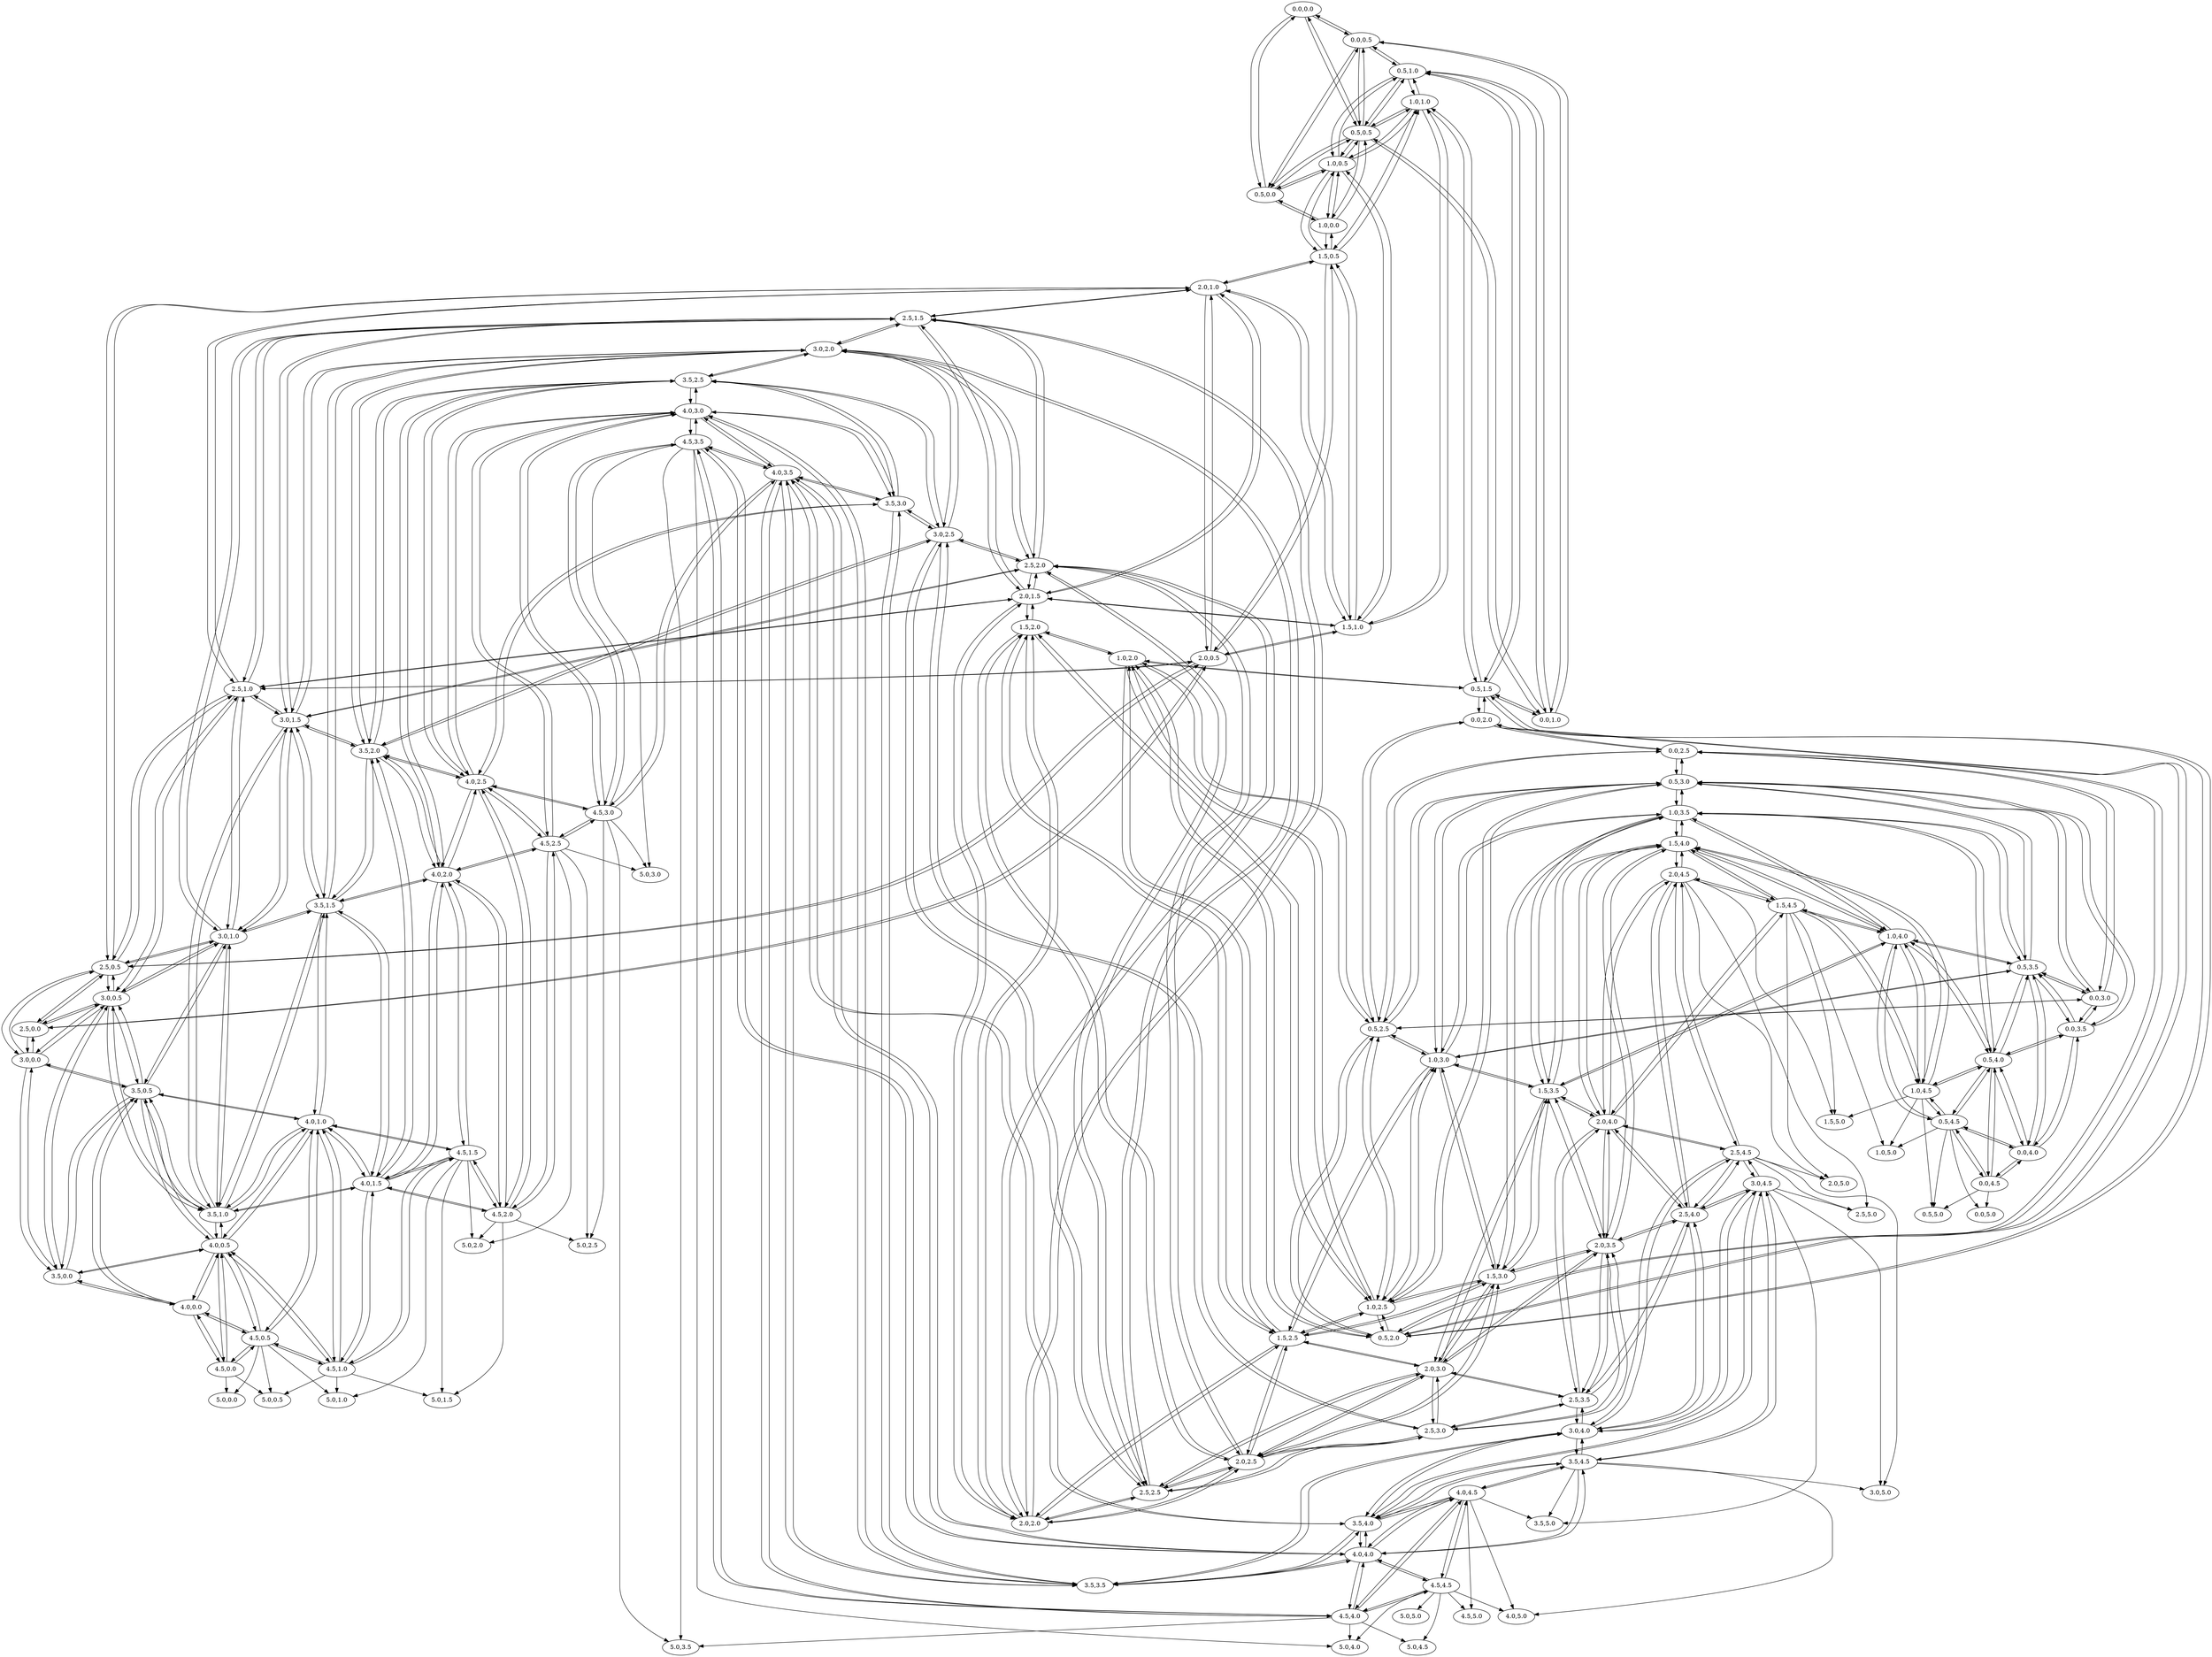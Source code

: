 // Mapa
digraph {
	"50,50" [label="0.0,0.0"]
	"50,55" [label="0.0,0.5"]
	"50,60" [label="0.0,1.0"]
	"50,70" [label="0.0,2.0"]
	"50,75" [label="0.0,2.5"]
	"50,80" [label="0.0,3.0"]
	"50,85" [label="0.0,3.5"]
	"50,90" [label="0.0,4.0"]
	"50,95" [label="0.0,4.5"]
	"50,100" [label="0.0,5.0"]
	"55,50" [label="0.5,0.0"]
	"55,55" [label="0.5,0.5"]
	"55,60" [label="0.5,1.0"]
	"55,65" [label="0.5,1.5"]
	"55,70" [label="0.5,2.0"]
	"55,75" [label="0.5,2.5"]
	"55,80" [label="0.5,3.0"]
	"55,85" [label="0.5,3.5"]
	"55,90" [label="0.5,4.0"]
	"55,95" [label="0.5,4.5"]
	"55,100" [label="0.5,5.0"]
	"60,50" [label="1.0,0.0"]
	"60,55" [label="1.0,0.5"]
	"60,60" [label="1.0,1.0"]
	"60,70" [label="1.0,2.0"]
	"60,75" [label="1.0,2.5"]
	"60,80" [label="1.0,3.0"]
	"60,85" [label="1.0,3.5"]
	"60,90" [label="1.0,4.0"]
	"60,95" [label="1.0,4.5"]
	"60,100" [label="1.0,5.0"]
	"65,55" [label="1.5,0.5"]
	"65,60" [label="1.5,1.0"]
	"65,70" [label="1.5,2.0"]
	"65,75" [label="1.5,2.5"]
	"65,80" [label="1.5,3.0"]
	"65,85" [label="1.5,3.5"]
	"65,90" [label="1.5,4.0"]
	"65,95" [label="1.5,4.5"]
	"65,100" [label="1.5,5.0"]
	"70,55" [label="2.0,0.5"]
	"70,60" [label="2.0,1.0"]
	"70,65" [label="2.0,1.5"]
	"70,70" [label="2.0,2.0"]
	"70,75" [label="2.0,2.5"]
	"70,80" [label="2.0,3.0"]
	"70,85" [label="2.0,3.5"]
	"70,90" [label="2.0,4.0"]
	"70,95" [label="2.0,4.5"]
	"70,100" [label="2.0,5.0"]
	"75,50" [label="2.5,0.0"]
	"75,55" [label="2.5,0.5"]
	"75,60" [label="2.5,1.0"]
	"75,65" [label="2.5,1.5"]
	"75,70" [label="2.5,2.0"]
	"75,75" [label="2.5,2.5"]
	"75,80" [label="2.5,3.0"]
	"75,85" [label="2.5,3.5"]
	"75,90" [label="2.5,4.0"]
	"75,95" [label="2.5,4.5"]
	"75,100" [label="2.5,5.0"]
	"80,50" [label="3.0,0.0"]
	"80,55" [label="3.0,0.5"]
	"80,60" [label="3.0,1.0"]
	"80,65" [label="3.0,1.5"]
	"80,70" [label="3.0,2.0"]
	"80,75" [label="3.0,2.5"]
	"80,90" [label="3.0,4.0"]
	"80,95" [label="3.0,4.5"]
	"80,100" [label="3.0,5.0"]
	"85,50" [label="3.5,0.0"]
	"85,55" [label="3.5,0.5"]
	"85,60" [label="3.5,1.0"]
	"85,65" [label="3.5,1.5"]
	"85,70" [label="3.5,2.0"]
	"85,75" [label="3.5,2.5"]
	"85,80" [label="3.5,3.0"]
	"85,85" [label="3.5,3.5"]
	"85,90" [label="3.5,4.0"]
	"85,95" [label="3.5,4.5"]
	"85,100" [label="3.5,5.0"]
	"90,50" [label="4.0,0.0"]
	"90,55" [label="4.0,0.5"]
	"90,60" [label="4.0,1.0"]
	"90,65" [label="4.0,1.5"]
	"90,70" [label="4.0,2.0"]
	"90,75" [label="4.0,2.5"]
	"90,80" [label="4.0,3.0"]
	"90,85" [label="4.0,3.5"]
	"90,90" [label="4.0,4.0"]
	"90,95" [label="4.0,4.5"]
	"90,100" [label="4.0,5.0"]
	"95,50" [label="4.5,0.0"]
	"95,55" [label="4.5,0.5"]
	"95,60" [label="4.5,1.0"]
	"95,65" [label="4.5,1.5"]
	"95,70" [label="4.5,2.0"]
	"95,75" [label="4.5,2.5"]
	"95,80" [label="4.5,3.0"]
	"95,85" [label="4.5,3.5"]
	"95,90" [label="4.5,4.0"]
	"95,95" [label="4.5,4.5"]
	"95,100" [label="4.5,5.0"]
	"100,50" [label="5.0,0.0"]
	"100,55" [label="5.0,0.5"]
	"100,60" [label="5.0,1.0"]
	"100,65" [label="5.0,1.5"]
	"100,70" [label="5.0,2.0"]
	"100,75" [label="5.0,2.5"]
	"100,80" [label="5.0,3.0"]
	"100,85" [label="5.0,3.5"]
	"100,90" [label="5.0,4.0"]
	"100,95" [label="5.0,4.5"]
	"100,100" [label="5.0,5.0"]
	"50,50" -> "50,55"
	"50,50" -> "55,50"
	"50,50" -> "55,55"
	"50,55" -> "50,50"
	"50,55" -> "50,60"
	"50,55" -> "55,50"
	"50,55" -> "55,55"
	"50,55" -> "55,60"
	"50,60" -> "50,55"
	"50,60" -> "55,55"
	"50,60" -> "55,60"
	"50,60" -> "55,65"
	"50,70" -> "50,75"
	"50,70" -> "55,65"
	"50,70" -> "55,70"
	"50,70" -> "55,75"
	"50,75" -> "50,70"
	"50,75" -> "50,80"
	"50,75" -> "55,70"
	"50,75" -> "55,75"
	"50,75" -> "55,80"
	"50,80" -> "50,75"
	"50,80" -> "50,85"
	"50,80" -> "55,75"
	"50,80" -> "55,80"
	"50,80" -> "55,85"
	"50,85" -> "50,80"
	"50,85" -> "50,90"
	"50,85" -> "55,80"
	"50,85" -> "55,85"
	"50,85" -> "55,90"
	"50,90" -> "50,85"
	"50,90" -> "50,95"
	"50,90" -> "55,85"
	"50,90" -> "55,90"
	"50,90" -> "55,95"
	"50,95" -> "50,90"
	"50,95" -> "50,100"
	"50,95" -> "55,90"
	"50,95" -> "55,95"
	"50,95" -> "55,100"
	"55,50" -> "50,50"
	"55,50" -> "50,55"
	"55,50" -> "55,55"
	"55,50" -> "60,50"
	"55,50" -> "60,55"
	"55,55" -> "50,50"
	"55,55" -> "50,55"
	"55,55" -> "50,60"
	"55,55" -> "55,50"
	"55,55" -> "55,60"
	"55,55" -> "60,50"
	"55,55" -> "60,55"
	"55,55" -> "60,60"
	"55,60" -> "50,55"
	"55,60" -> "50,60"
	"55,60" -> "55,55"
	"55,60" -> "55,65"
	"55,60" -> "60,55"
	"55,60" -> "60,60"
	"55,65" -> "50,60"
	"55,65" -> "50,70"
	"55,65" -> "55,60"
	"55,65" -> "55,70"
	"55,65" -> "60,60"
	"55,65" -> "60,70"
	"55,70" -> "50,70"
	"55,70" -> "50,75"
	"55,70" -> "55,65"
	"55,70" -> "55,75"
	"55,70" -> "60,70"
	"55,70" -> "60,75"
	"55,75" -> "50,70"
	"55,75" -> "50,75"
	"55,75" -> "50,80"
	"55,75" -> "55,70"
	"55,75" -> "55,80"
	"55,75" -> "60,70"
	"55,75" -> "60,75"
	"55,75" -> "60,80"
	"55,80" -> "50,75"
	"55,80" -> "50,80"
	"55,80" -> "50,85"
	"55,80" -> "55,75"
	"55,80" -> "55,85"
	"55,80" -> "60,75"
	"55,80" -> "60,80"
	"55,80" -> "60,85"
	"55,85" -> "50,80"
	"55,85" -> "50,85"
	"55,85" -> "50,90"
	"55,85" -> "55,80"
	"55,85" -> "55,90"
	"55,85" -> "60,80"
	"55,85" -> "60,85"
	"55,85" -> "60,90"
	"55,90" -> "50,85"
	"55,90" -> "50,90"
	"55,90" -> "50,95"
	"55,90" -> "55,85"
	"55,90" -> "55,95"
	"55,90" -> "60,85"
	"55,90" -> "60,90"
	"55,90" -> "60,95"
	"55,95" -> "50,90"
	"55,95" -> "50,95"
	"55,95" -> "50,100"
	"55,95" -> "55,90"
	"55,95" -> "55,100"
	"55,95" -> "60,90"
	"55,95" -> "60,95"
	"55,95" -> "60,100"
	"60,50" -> "55,50"
	"60,50" -> "55,55"
	"60,50" -> "60,55"
	"60,50" -> "65,55"
	"60,55" -> "55,50"
	"60,55" -> "55,55"
	"60,55" -> "55,60"
	"60,55" -> "60,50"
	"60,55" -> "60,60"
	"60,55" -> "65,55"
	"60,55" -> "65,60"
	"60,60" -> "55,55"
	"60,60" -> "55,60"
	"60,60" -> "55,65"
	"60,60" -> "60,55"
	"60,60" -> "65,55"
	"60,60" -> "65,60"
	"60,70" -> "55,65"
	"60,70" -> "55,70"
	"60,70" -> "55,75"
	"60,70" -> "60,75"
	"60,70" -> "65,70"
	"60,70" -> "65,75"
	"60,75" -> "55,70"
	"60,75" -> "55,75"
	"60,75" -> "55,80"
	"60,75" -> "60,70"
	"60,75" -> "60,80"
	"60,75" -> "65,70"
	"60,75" -> "65,75"
	"60,75" -> "65,80"
	"60,80" -> "55,75"
	"60,80" -> "55,80"
	"60,80" -> "55,85"
	"60,80" -> "60,75"
	"60,80" -> "60,85"
	"60,80" -> "65,75"
	"60,80" -> "65,80"
	"60,80" -> "65,85"
	"60,85" -> "55,80"
	"60,85" -> "55,85"
	"60,85" -> "55,90"
	"60,85" -> "60,80"
	"60,85" -> "60,90"
	"60,85" -> "65,80"
	"60,85" -> "65,85"
	"60,85" -> "65,90"
	"60,90" -> "55,85"
	"60,90" -> "55,90"
	"60,90" -> "55,95"
	"60,90" -> "60,85"
	"60,90" -> "60,95"
	"60,90" -> "65,85"
	"60,90" -> "65,90"
	"60,90" -> "65,95"
	"60,95" -> "55,90"
	"60,95" -> "55,95"
	"60,95" -> "55,100"
	"60,95" -> "60,90"
	"60,95" -> "60,100"
	"60,95" -> "65,90"
	"60,95" -> "65,95"
	"60,95" -> "65,100"
	"65,55" -> "60,50"
	"65,55" -> "60,55"
	"65,55" -> "60,60"
	"65,55" -> "65,60"
	"65,55" -> "70,55"
	"65,55" -> "70,60"
	"65,60" -> "60,55"
	"65,60" -> "60,60"
	"65,60" -> "65,55"
	"65,60" -> "70,55"
	"65,60" -> "70,60"
	"65,60" -> "70,65"
	"65,70" -> "60,70"
	"65,70" -> "60,75"
	"65,70" -> "65,75"
	"65,70" -> "70,65"
	"65,70" -> "70,70"
	"65,70" -> "70,75"
	"65,75" -> "60,70"
	"65,75" -> "60,75"
	"65,75" -> "60,80"
	"65,75" -> "65,70"
	"65,75" -> "65,80"
	"65,75" -> "70,70"
	"65,75" -> "70,75"
	"65,75" -> "70,80"
	"65,80" -> "60,75"
	"65,80" -> "60,80"
	"65,80" -> "60,85"
	"65,80" -> "65,75"
	"65,80" -> "65,85"
	"65,80" -> "70,75"
	"65,80" -> "70,80"
	"65,80" -> "70,85"
	"65,85" -> "60,80"
	"65,85" -> "60,85"
	"65,85" -> "60,90"
	"65,85" -> "65,80"
	"65,85" -> "65,90"
	"65,85" -> "70,80"
	"65,85" -> "70,85"
	"65,85" -> "70,90"
	"65,90" -> "60,85"
	"65,90" -> "60,90"
	"65,90" -> "60,95"
	"65,90" -> "65,85"
	"65,90" -> "65,95"
	"65,90" -> "70,85"
	"65,90" -> "70,90"
	"65,90" -> "70,95"
	"65,95" -> "60,90"
	"65,95" -> "60,95"
	"65,95" -> "60,100"
	"65,95" -> "65,90"
	"65,95" -> "65,100"
	"65,95" -> "70,90"
	"65,95" -> "70,95"
	"65,95" -> "70,100"
	"70,55" -> "65,55"
	"70,55" -> "65,60"
	"70,55" -> "70,60"
	"70,55" -> "75,50"
	"70,55" -> "75,55"
	"70,55" -> "75,60"
	"70,60" -> "65,55"
	"70,60" -> "65,60"
	"70,60" -> "70,55"
	"70,60" -> "70,65"
	"70,60" -> "75,55"
	"70,60" -> "75,60"
	"70,60" -> "75,65"
	"70,65" -> "65,60"
	"70,65" -> "65,70"
	"70,65" -> "70,60"
	"70,65" -> "70,70"
	"70,65" -> "75,60"
	"70,65" -> "75,65"
	"70,65" -> "75,70"
	"70,70" -> "65,70"
	"70,70" -> "65,75"
	"70,70" -> "70,65"
	"70,70" -> "70,75"
	"70,70" -> "75,65"
	"70,70" -> "75,70"
	"70,70" -> "75,75"
	"70,75" -> "65,70"
	"70,75" -> "65,75"
	"70,75" -> "65,80"
	"70,75" -> "70,70"
	"70,75" -> "70,80"
	"70,75" -> "75,70"
	"70,75" -> "75,75"
	"70,75" -> "75,80"
	"70,80" -> "65,75"
	"70,80" -> "65,80"
	"70,80" -> "65,85"
	"70,80" -> "70,75"
	"70,80" -> "70,85"
	"70,80" -> "75,75"
	"70,80" -> "75,80"
	"70,80" -> "75,85"
	"70,85" -> "65,80"
	"70,85" -> "65,85"
	"70,85" -> "65,90"
	"70,85" -> "70,80"
	"70,85" -> "70,90"
	"70,85" -> "75,80"
	"70,85" -> "75,85"
	"70,85" -> "75,90"
	"70,90" -> "65,85"
	"70,90" -> "65,90"
	"70,90" -> "65,95"
	"70,90" -> "70,85"
	"70,90" -> "70,95"
	"70,90" -> "75,85"
	"70,90" -> "75,90"
	"70,90" -> "75,95"
	"70,95" -> "65,90"
	"70,95" -> "65,95"
	"70,95" -> "65,100"
	"70,95" -> "70,90"
	"70,95" -> "70,100"
	"70,95" -> "75,90"
	"70,95" -> "75,95"
	"70,95" -> "75,100"
	"75,50" -> "70,55"
	"75,50" -> "75,55"
	"75,50" -> "80,50"
	"75,50" -> "80,55"
	"75,55" -> "70,55"
	"75,55" -> "70,60"
	"75,55" -> "75,50"
	"75,55" -> "75,60"
	"75,55" -> "80,50"
	"75,55" -> "80,55"
	"75,55" -> "80,60"
	"75,60" -> "70,55"
	"75,60" -> "70,60"
	"75,60" -> "70,65"
	"75,60" -> "75,55"
	"75,60" -> "75,65"
	"75,60" -> "80,55"
	"75,60" -> "80,60"
	"75,60" -> "80,65"
	"75,65" -> "70,60"
	"75,65" -> "70,65"
	"75,65" -> "70,70"
	"75,65" -> "75,60"
	"75,65" -> "75,70"
	"75,65" -> "80,60"
	"75,65" -> "80,65"
	"75,65" -> "80,70"
	"75,70" -> "70,65"
	"75,70" -> "70,70"
	"75,70" -> "70,75"
	"75,70" -> "75,65"
	"75,70" -> "75,75"
	"75,70" -> "80,65"
	"75,70" -> "80,70"
	"75,70" -> "80,75"
	"75,75" -> "70,70"
	"75,75" -> "70,75"
	"75,75" -> "70,80"
	"75,75" -> "75,70"
	"75,75" -> "75,80"
	"75,75" -> "80,70"
	"75,75" -> "80,75"
	"75,80" -> "70,75"
	"75,80" -> "70,80"
	"75,80" -> "70,85"
	"75,80" -> "75,75"
	"75,80" -> "75,85"
	"75,80" -> "80,75"
	"75,85" -> "70,80"
	"75,85" -> "70,85"
	"75,85" -> "70,90"
	"75,85" -> "75,80"
	"75,85" -> "75,90"
	"75,85" -> "80,90"
	"75,90" -> "70,85"
	"75,90" -> "70,90"
	"75,90" -> "70,95"
	"75,90" -> "75,85"
	"75,90" -> "75,95"
	"75,90" -> "80,90"
	"75,90" -> "80,95"
	"75,95" -> "70,90"
	"75,95" -> "70,95"
	"75,95" -> "70,100"
	"75,95" -> "75,90"
	"75,95" -> "75,100"
	"75,95" -> "80,90"
	"75,95" -> "80,95"
	"75,95" -> "80,100"
	"80,50" -> "75,50"
	"80,50" -> "75,55"
	"80,50" -> "80,55"
	"80,50" -> "85,50"
	"80,50" -> "85,55"
	"80,55" -> "75,50"
	"80,55" -> "75,55"
	"80,55" -> "75,60"
	"80,55" -> "80,50"
	"80,55" -> "80,60"
	"80,55" -> "85,50"
	"80,55" -> "85,55"
	"80,55" -> "85,60"
	"80,60" -> "75,55"
	"80,60" -> "75,60"
	"80,60" -> "75,65"
	"80,60" -> "80,55"
	"80,60" -> "80,65"
	"80,60" -> "85,55"
	"80,60" -> "85,60"
	"80,60" -> "85,65"
	"80,65" -> "75,60"
	"80,65" -> "75,65"
	"80,65" -> "75,70"
	"80,65" -> "80,60"
	"80,65" -> "80,70"
	"80,65" -> "85,60"
	"80,65" -> "85,65"
	"80,65" -> "85,70"
	"80,70" -> "75,65"
	"80,70" -> "75,70"
	"80,70" -> "75,75"
	"80,70" -> "80,65"
	"80,70" -> "80,75"
	"80,70" -> "85,65"
	"80,70" -> "85,70"
	"80,70" -> "85,75"
	"80,75" -> "75,70"
	"80,75" -> "75,75"
	"80,75" -> "75,80"
	"80,75" -> "80,70"
	"80,75" -> "85,70"
	"80,75" -> "85,75"
	"80,75" -> "85,80"
	"80,90" -> "75,85"
	"80,90" -> "75,90"
	"80,90" -> "75,95"
	"80,90" -> "80,95"
	"80,90" -> "85,85"
	"80,90" -> "85,90"
	"80,90" -> "85,95"
	"80,95" -> "75,90"
	"80,95" -> "75,95"
	"80,95" -> "75,100"
	"80,95" -> "80,90"
	"80,95" -> "80,100"
	"80,95" -> "85,90"
	"80,95" -> "85,95"
	"80,95" -> "85,100"
	"85,50" -> "80,50"
	"85,50" -> "80,55"
	"85,50" -> "85,55"
	"85,50" -> "90,50"
	"85,50" -> "90,55"
	"85,55" -> "80,50"
	"85,55" -> "80,55"
	"85,55" -> "80,60"
	"85,55" -> "85,50"
	"85,55" -> "85,60"
	"85,55" -> "90,50"
	"85,55" -> "90,55"
	"85,55" -> "90,60"
	"85,60" -> "80,55"
	"85,60" -> "80,60"
	"85,60" -> "80,65"
	"85,60" -> "85,55"
	"85,60" -> "85,65"
	"85,60" -> "90,55"
	"85,60" -> "90,60"
	"85,60" -> "90,65"
	"85,65" -> "80,60"
	"85,65" -> "80,65"
	"85,65" -> "80,70"
	"85,65" -> "85,60"
	"85,65" -> "85,70"
	"85,65" -> "90,60"
	"85,65" -> "90,65"
	"85,65" -> "90,70"
	"85,70" -> "80,65"
	"85,70" -> "80,70"
	"85,70" -> "80,75"
	"85,70" -> "85,65"
	"85,70" -> "85,75"
	"85,70" -> "90,65"
	"85,70" -> "90,70"
	"85,70" -> "90,75"
	"85,75" -> "80,70"
	"85,75" -> "80,75"
	"85,75" -> "85,70"
	"85,75" -> "85,80"
	"85,75" -> "90,70"
	"85,75" -> "90,75"
	"85,75" -> "90,80"
	"85,80" -> "80,75"
	"85,80" -> "85,75"
	"85,80" -> "85,85"
	"85,80" -> "90,75"
	"85,80" -> "90,80"
	"85,80" -> "90,85"
	"85,85" -> "80,90"
	"85,85" -> "85,80"
	"85,85" -> "85,90"
	"85,85" -> "90,80"
	"85,85" -> "90,85"
	"85,85" -> "90,90"
	"85,90" -> "80,90"
	"85,90" -> "80,95"
	"85,90" -> "85,85"
	"85,90" -> "85,95"
	"85,90" -> "90,85"
	"85,90" -> "90,90"
	"85,90" -> "90,95"
	"85,95" -> "80,90"
	"85,95" -> "80,95"
	"85,95" -> "80,100"
	"85,95" -> "85,90"
	"85,95" -> "85,100"
	"85,95" -> "90,90"
	"85,95" -> "90,95"
	"85,95" -> "90,100"
	"90,50" -> "85,50"
	"90,50" -> "85,55"
	"90,50" -> "90,55"
	"90,50" -> "95,50"
	"90,50" -> "95,55"
	"90,55" -> "85,50"
	"90,55" -> "85,55"
	"90,55" -> "85,60"
	"90,55" -> "90,50"
	"90,55" -> "90,60"
	"90,55" -> "95,50"
	"90,55" -> "95,55"
	"90,55" -> "95,60"
	"90,60" -> "85,55"
	"90,60" -> "85,60"
	"90,60" -> "85,65"
	"90,60" -> "90,55"
	"90,60" -> "90,65"
	"90,60" -> "95,55"
	"90,60" -> "95,60"
	"90,60" -> "95,65"
	"90,65" -> "85,60"
	"90,65" -> "85,65"
	"90,65" -> "85,70"
	"90,65" -> "90,60"
	"90,65" -> "90,70"
	"90,65" -> "95,60"
	"90,65" -> "95,65"
	"90,65" -> "95,70"
	"90,70" -> "85,65"
	"90,70" -> "85,70"
	"90,70" -> "85,75"
	"90,70" -> "90,65"
	"90,70" -> "90,75"
	"90,70" -> "95,65"
	"90,70" -> "95,70"
	"90,70" -> "95,75"
	"90,75" -> "85,70"
	"90,75" -> "85,75"
	"90,75" -> "85,80"
	"90,75" -> "90,70"
	"90,75" -> "90,80"
	"90,75" -> "95,70"
	"90,75" -> "95,75"
	"90,75" -> "95,80"
	"90,80" -> "85,75"
	"90,80" -> "85,80"
	"90,80" -> "85,85"
	"90,80" -> "90,75"
	"90,80" -> "90,85"
	"90,80" -> "95,75"
	"90,80" -> "95,80"
	"90,80" -> "95,85"
	"90,85" -> "85,80"
	"90,85" -> "85,85"
	"90,85" -> "85,90"
	"90,85" -> "90,80"
	"90,85" -> "90,90"
	"90,85" -> "95,80"
	"90,85" -> "95,85"
	"90,85" -> "95,90"
	"90,90" -> "85,85"
	"90,90" -> "85,90"
	"90,90" -> "85,95"
	"90,90" -> "90,85"
	"90,90" -> "90,95"
	"90,90" -> "95,85"
	"90,90" -> "95,90"
	"90,90" -> "95,95"
	"90,95" -> "85,90"
	"90,95" -> "85,95"
	"90,95" -> "85,100"
	"90,95" -> "90,90"
	"90,95" -> "90,100"
	"90,95" -> "95,90"
	"90,95" -> "95,95"
	"90,95" -> "95,100"
	"95,50" -> "90,50"
	"95,50" -> "90,55"
	"95,50" -> "95,55"
	"95,50" -> "100,50"
	"95,50" -> "100,55"
	"95,55" -> "90,50"
	"95,55" -> "90,55"
	"95,55" -> "90,60"
	"95,55" -> "95,50"
	"95,55" -> "95,60"
	"95,55" -> "100,50"
	"95,55" -> "100,55"
	"95,55" -> "100,60"
	"95,60" -> "90,55"
	"95,60" -> "90,60"
	"95,60" -> "90,65"
	"95,60" -> "95,55"
	"95,60" -> "95,65"
	"95,60" -> "100,55"
	"95,60" -> "100,60"
	"95,60" -> "100,65"
	"95,65" -> "90,60"
	"95,65" -> "90,65"
	"95,65" -> "90,70"
	"95,65" -> "95,60"
	"95,65" -> "95,70"
	"95,65" -> "100,60"
	"95,65" -> "100,65"
	"95,65" -> "100,70"
	"95,70" -> "90,65"
	"95,70" -> "90,70"
	"95,70" -> "90,75"
	"95,70" -> "95,65"
	"95,70" -> "95,75"
	"95,70" -> "100,65"
	"95,70" -> "100,70"
	"95,70" -> "100,75"
	"95,75" -> "90,70"
	"95,75" -> "90,75"
	"95,75" -> "90,80"
	"95,75" -> "95,70"
	"95,75" -> "95,80"
	"95,75" -> "100,70"
	"95,75" -> "100,75"
	"95,75" -> "100,80"
	"95,80" -> "90,75"
	"95,80" -> "90,80"
	"95,80" -> "90,85"
	"95,80" -> "95,75"
	"95,80" -> "95,85"
	"95,80" -> "100,75"
	"95,80" -> "100,80"
	"95,80" -> "100,85"
	"95,85" -> "90,80"
	"95,85" -> "90,85"
	"95,85" -> "90,90"
	"95,85" -> "95,80"
	"95,85" -> "95,90"
	"95,85" -> "100,80"
	"95,85" -> "100,85"
	"95,85" -> "100,90"
	"95,90" -> "90,85"
	"95,90" -> "90,90"
	"95,90" -> "90,95"
	"95,90" -> "95,85"
	"95,90" -> "95,95"
	"95,90" -> "100,85"
	"95,90" -> "100,90"
	"95,90" -> "100,95"
	"95,95" -> "90,90"
	"95,95" -> "90,95"
	"95,95" -> "90,100"
	"95,95" -> "95,90"
	"95,95" -> "95,100"
	"95,95" -> "100,90"
	"95,95" -> "100,95"
	"95,95" -> "100,100"
}
